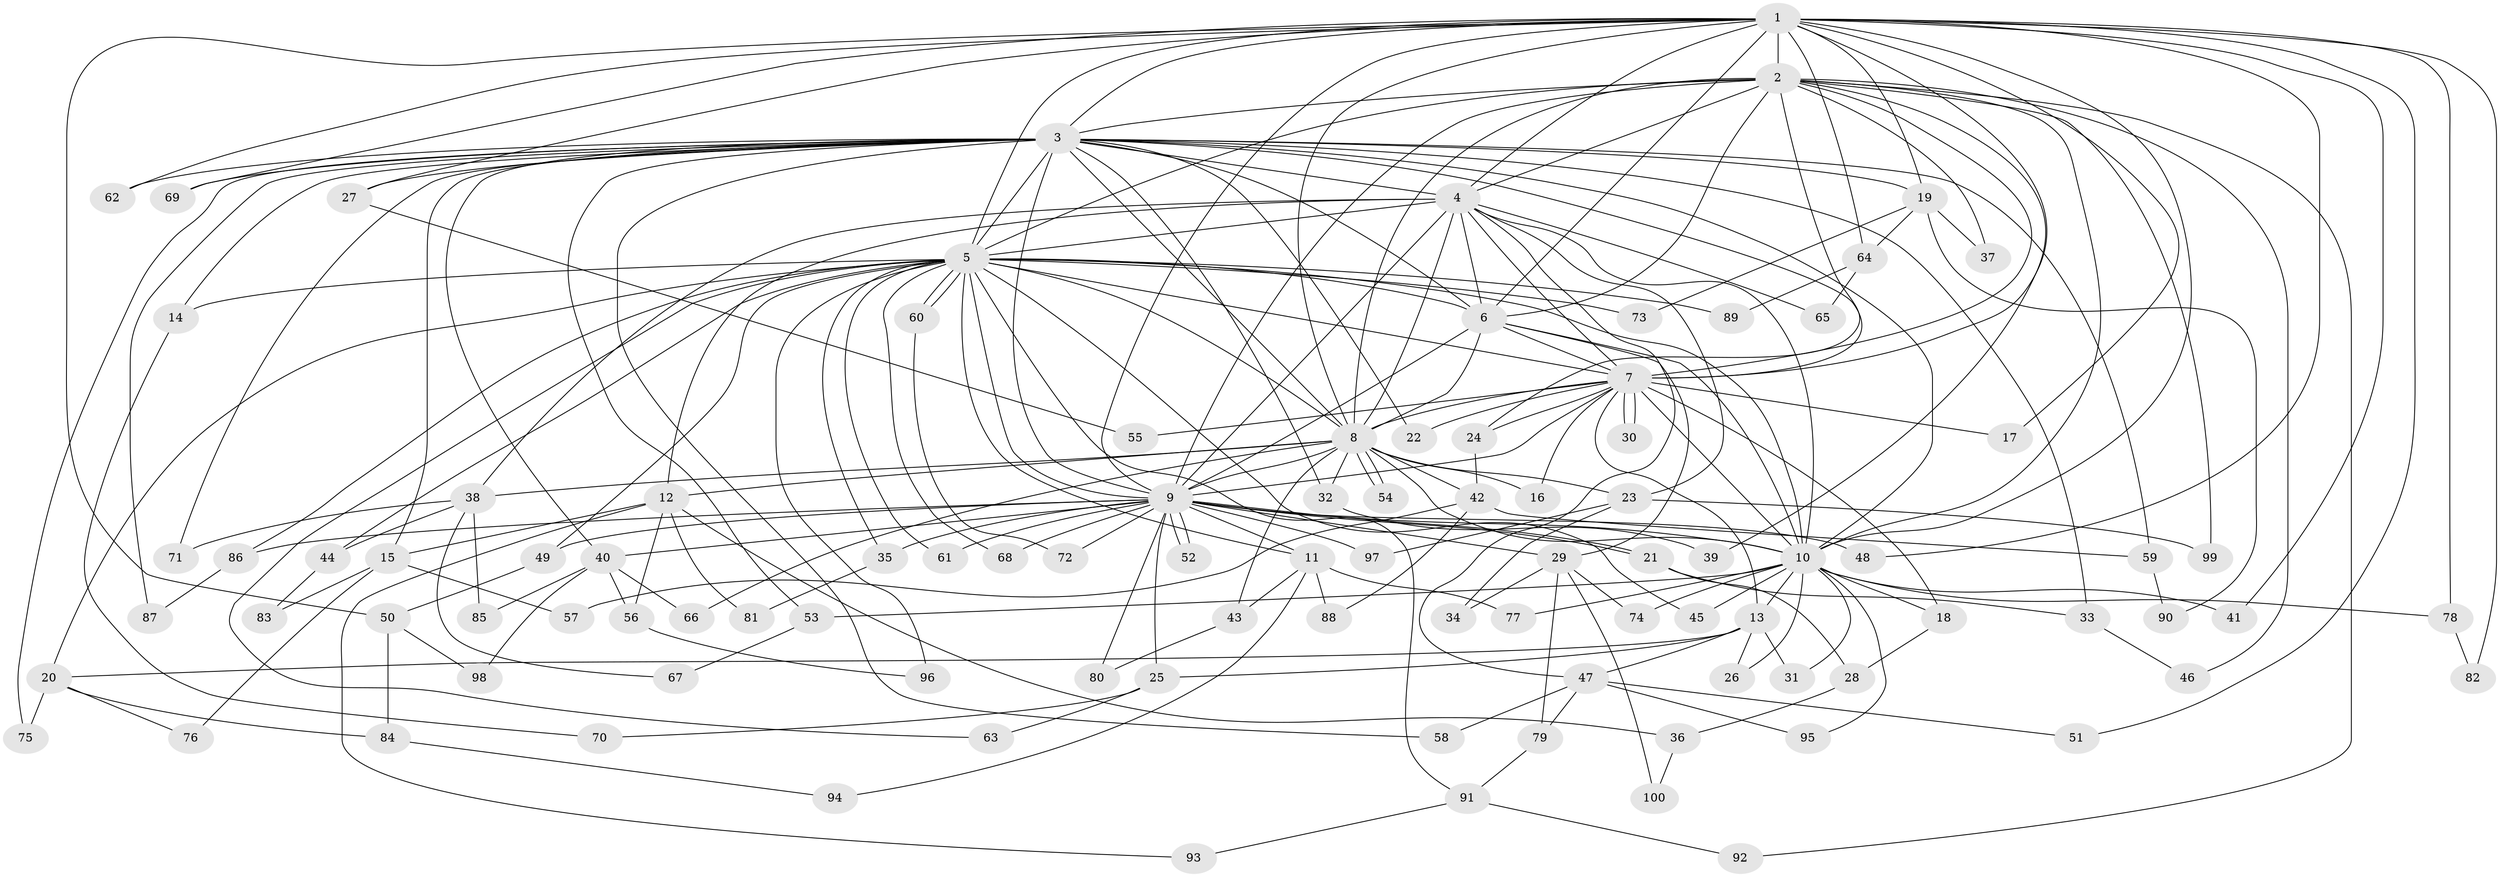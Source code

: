 // Generated by graph-tools (version 1.1) at 2025/25/03/09/25 03:25:44]
// undirected, 100 vertices, 225 edges
graph export_dot {
graph [start="1"]
  node [color=gray90,style=filled];
  1;
  2;
  3;
  4;
  5;
  6;
  7;
  8;
  9;
  10;
  11;
  12;
  13;
  14;
  15;
  16;
  17;
  18;
  19;
  20;
  21;
  22;
  23;
  24;
  25;
  26;
  27;
  28;
  29;
  30;
  31;
  32;
  33;
  34;
  35;
  36;
  37;
  38;
  39;
  40;
  41;
  42;
  43;
  44;
  45;
  46;
  47;
  48;
  49;
  50;
  51;
  52;
  53;
  54;
  55;
  56;
  57;
  58;
  59;
  60;
  61;
  62;
  63;
  64;
  65;
  66;
  67;
  68;
  69;
  70;
  71;
  72;
  73;
  74;
  75;
  76;
  77;
  78;
  79;
  80;
  81;
  82;
  83;
  84;
  85;
  86;
  87;
  88;
  89;
  90;
  91;
  92;
  93;
  94;
  95;
  96;
  97;
  98;
  99;
  100;
  1 -- 2;
  1 -- 3;
  1 -- 4;
  1 -- 5;
  1 -- 6;
  1 -- 7;
  1 -- 8;
  1 -- 9;
  1 -- 10;
  1 -- 17;
  1 -- 19;
  1 -- 27;
  1 -- 41;
  1 -- 48;
  1 -- 50;
  1 -- 51;
  1 -- 62;
  1 -- 64;
  1 -- 69;
  1 -- 78;
  1 -- 82;
  2 -- 3;
  2 -- 4;
  2 -- 5;
  2 -- 6;
  2 -- 7;
  2 -- 8;
  2 -- 9;
  2 -- 10;
  2 -- 24;
  2 -- 37;
  2 -- 39;
  2 -- 46;
  2 -- 92;
  2 -- 99;
  3 -- 4;
  3 -- 5;
  3 -- 6;
  3 -- 7;
  3 -- 8;
  3 -- 9;
  3 -- 10;
  3 -- 14;
  3 -- 15;
  3 -- 19;
  3 -- 22;
  3 -- 27;
  3 -- 32;
  3 -- 33;
  3 -- 40;
  3 -- 53;
  3 -- 58;
  3 -- 59;
  3 -- 62;
  3 -- 69;
  3 -- 71;
  3 -- 75;
  3 -- 87;
  4 -- 5;
  4 -- 6;
  4 -- 7;
  4 -- 8;
  4 -- 9;
  4 -- 10;
  4 -- 12;
  4 -- 23;
  4 -- 38;
  4 -- 47;
  4 -- 65;
  5 -- 6;
  5 -- 7;
  5 -- 8;
  5 -- 9;
  5 -- 10;
  5 -- 11;
  5 -- 14;
  5 -- 20;
  5 -- 35;
  5 -- 44;
  5 -- 45;
  5 -- 49;
  5 -- 60;
  5 -- 60;
  5 -- 61;
  5 -- 63;
  5 -- 68;
  5 -- 73;
  5 -- 86;
  5 -- 89;
  5 -- 91;
  5 -- 96;
  6 -- 7;
  6 -- 8;
  6 -- 9;
  6 -- 10;
  6 -- 29;
  7 -- 8;
  7 -- 9;
  7 -- 10;
  7 -- 13;
  7 -- 16;
  7 -- 17;
  7 -- 18;
  7 -- 22;
  7 -- 24;
  7 -- 30;
  7 -- 30;
  7 -- 55;
  8 -- 9;
  8 -- 10;
  8 -- 12;
  8 -- 16;
  8 -- 23;
  8 -- 32;
  8 -- 38;
  8 -- 42;
  8 -- 43;
  8 -- 54;
  8 -- 54;
  8 -- 66;
  9 -- 10;
  9 -- 11;
  9 -- 21;
  9 -- 21;
  9 -- 25;
  9 -- 29;
  9 -- 35;
  9 -- 40;
  9 -- 48;
  9 -- 49;
  9 -- 52;
  9 -- 52;
  9 -- 61;
  9 -- 68;
  9 -- 72;
  9 -- 80;
  9 -- 86;
  9 -- 97;
  10 -- 13;
  10 -- 18;
  10 -- 26;
  10 -- 31;
  10 -- 41;
  10 -- 45;
  10 -- 53;
  10 -- 74;
  10 -- 77;
  10 -- 78;
  10 -- 95;
  11 -- 43;
  11 -- 77;
  11 -- 88;
  11 -- 94;
  12 -- 15;
  12 -- 36;
  12 -- 56;
  12 -- 81;
  12 -- 93;
  13 -- 20;
  13 -- 25;
  13 -- 26;
  13 -- 31;
  13 -- 47;
  14 -- 70;
  15 -- 57;
  15 -- 76;
  15 -- 83;
  18 -- 28;
  19 -- 37;
  19 -- 64;
  19 -- 73;
  19 -- 90;
  20 -- 75;
  20 -- 76;
  20 -- 84;
  21 -- 28;
  21 -- 33;
  23 -- 34;
  23 -- 97;
  23 -- 99;
  24 -- 42;
  25 -- 63;
  25 -- 70;
  27 -- 55;
  28 -- 36;
  29 -- 34;
  29 -- 74;
  29 -- 79;
  29 -- 100;
  32 -- 39;
  33 -- 46;
  35 -- 81;
  36 -- 100;
  38 -- 44;
  38 -- 67;
  38 -- 71;
  38 -- 85;
  40 -- 56;
  40 -- 66;
  40 -- 85;
  40 -- 98;
  42 -- 57;
  42 -- 59;
  42 -- 88;
  43 -- 80;
  44 -- 83;
  47 -- 51;
  47 -- 58;
  47 -- 79;
  47 -- 95;
  49 -- 50;
  50 -- 84;
  50 -- 98;
  53 -- 67;
  56 -- 96;
  59 -- 90;
  60 -- 72;
  64 -- 65;
  64 -- 89;
  78 -- 82;
  79 -- 91;
  84 -- 94;
  86 -- 87;
  91 -- 92;
  91 -- 93;
}
